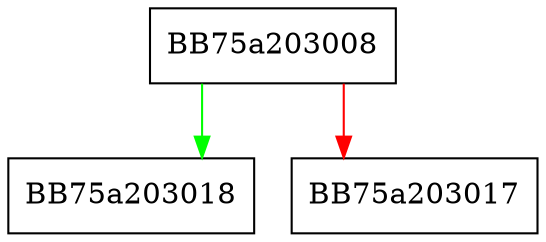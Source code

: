 digraph LUM_FreeCurrentUser {
  node [shape="box"];
  graph [splines=ortho];
  BB75a203008 -> BB75a203018 [color="green"];
  BB75a203008 -> BB75a203017 [color="red"];
}
